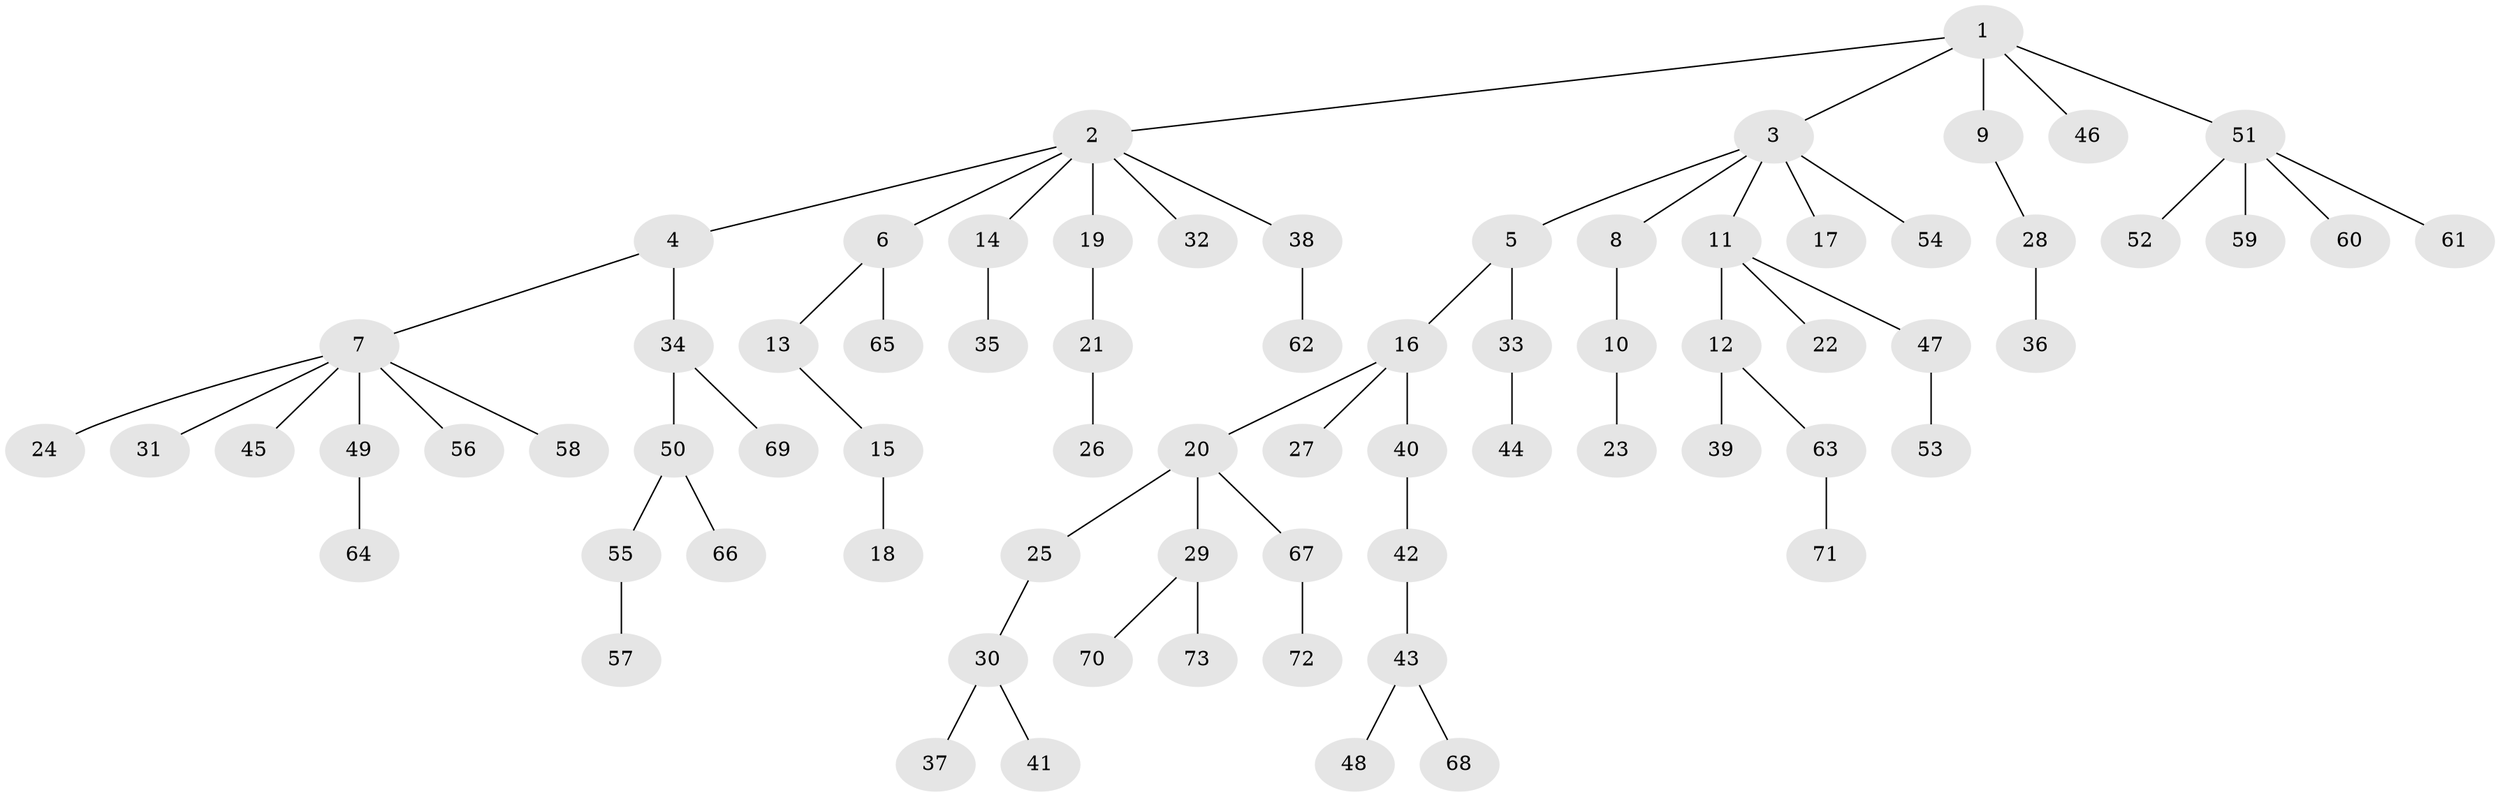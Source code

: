 // Generated by graph-tools (version 1.1) at 2025/36/03/09/25 02:36:48]
// undirected, 73 vertices, 72 edges
graph export_dot {
graph [start="1"]
  node [color=gray90,style=filled];
  1;
  2;
  3;
  4;
  5;
  6;
  7;
  8;
  9;
  10;
  11;
  12;
  13;
  14;
  15;
  16;
  17;
  18;
  19;
  20;
  21;
  22;
  23;
  24;
  25;
  26;
  27;
  28;
  29;
  30;
  31;
  32;
  33;
  34;
  35;
  36;
  37;
  38;
  39;
  40;
  41;
  42;
  43;
  44;
  45;
  46;
  47;
  48;
  49;
  50;
  51;
  52;
  53;
  54;
  55;
  56;
  57;
  58;
  59;
  60;
  61;
  62;
  63;
  64;
  65;
  66;
  67;
  68;
  69;
  70;
  71;
  72;
  73;
  1 -- 2;
  1 -- 3;
  1 -- 9;
  1 -- 46;
  1 -- 51;
  2 -- 4;
  2 -- 6;
  2 -- 14;
  2 -- 19;
  2 -- 32;
  2 -- 38;
  3 -- 5;
  3 -- 8;
  3 -- 11;
  3 -- 17;
  3 -- 54;
  4 -- 7;
  4 -- 34;
  5 -- 16;
  5 -- 33;
  6 -- 13;
  6 -- 65;
  7 -- 24;
  7 -- 31;
  7 -- 45;
  7 -- 49;
  7 -- 56;
  7 -- 58;
  8 -- 10;
  9 -- 28;
  10 -- 23;
  11 -- 12;
  11 -- 22;
  11 -- 47;
  12 -- 39;
  12 -- 63;
  13 -- 15;
  14 -- 35;
  15 -- 18;
  16 -- 20;
  16 -- 27;
  16 -- 40;
  19 -- 21;
  20 -- 25;
  20 -- 29;
  20 -- 67;
  21 -- 26;
  25 -- 30;
  28 -- 36;
  29 -- 70;
  29 -- 73;
  30 -- 37;
  30 -- 41;
  33 -- 44;
  34 -- 50;
  34 -- 69;
  38 -- 62;
  40 -- 42;
  42 -- 43;
  43 -- 48;
  43 -- 68;
  47 -- 53;
  49 -- 64;
  50 -- 55;
  50 -- 66;
  51 -- 52;
  51 -- 59;
  51 -- 60;
  51 -- 61;
  55 -- 57;
  63 -- 71;
  67 -- 72;
}
